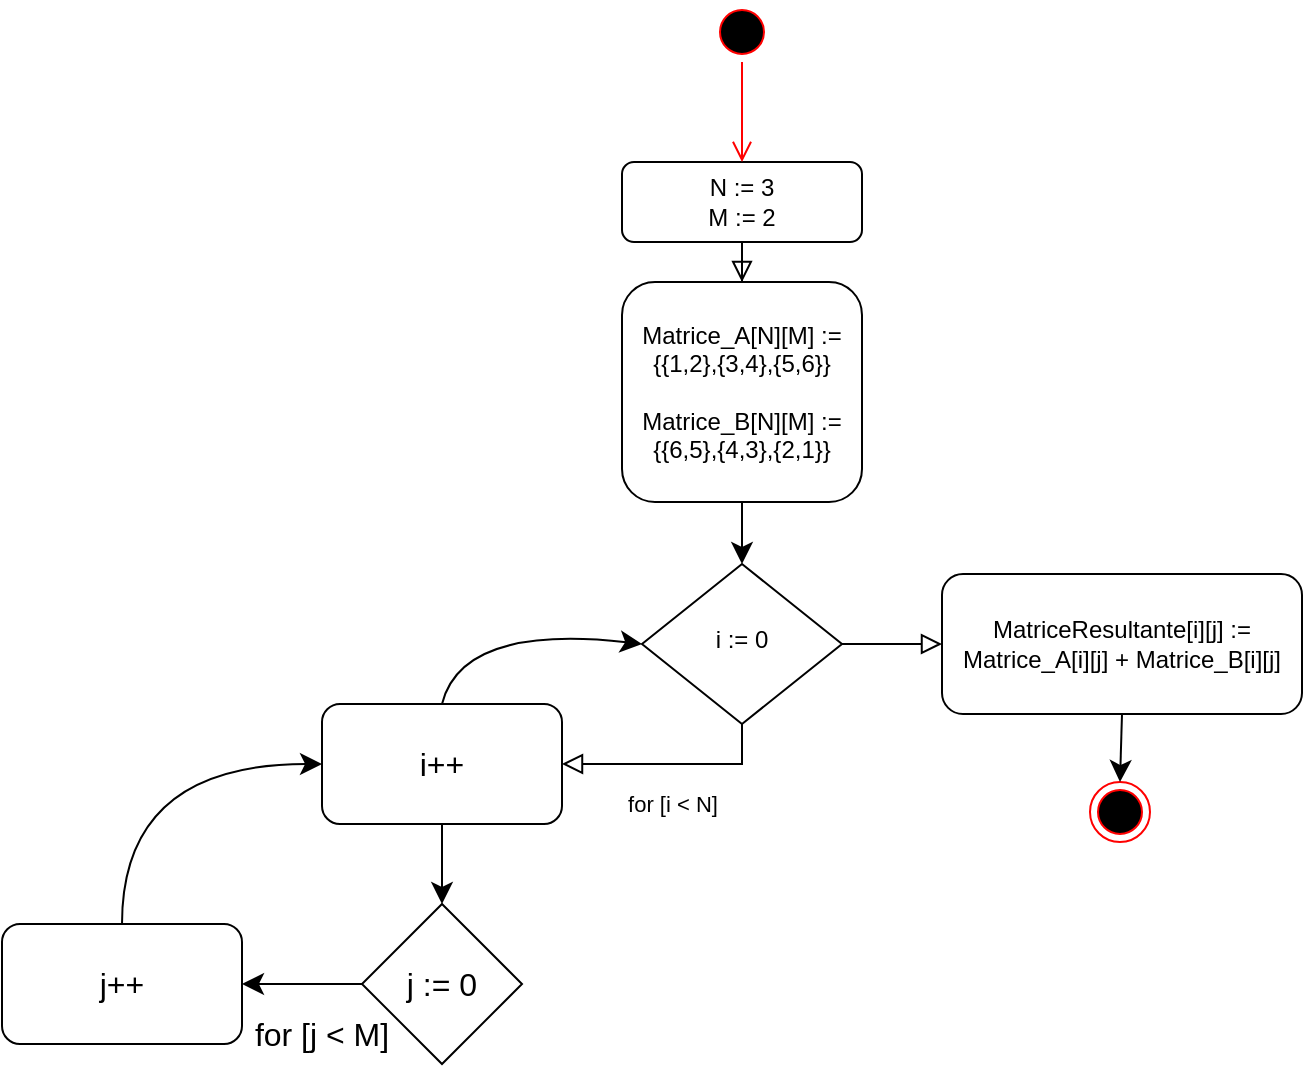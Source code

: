 <mxfile version="21.8.2" type="github">
  <diagram id="C5RBs43oDa-KdzZeNtuy" name="Page-1">
    <mxGraphModel dx="1347" dy="607" grid="1" gridSize="10" guides="1" tooltips="1" connect="1" arrows="1" fold="1" page="1" pageScale="1" pageWidth="827" pageHeight="1169" math="0" shadow="0">
      <root>
        <mxCell id="WIyWlLk6GJQsqaUBKTNV-0" />
        <mxCell id="WIyWlLk6GJQsqaUBKTNV-1" parent="WIyWlLk6GJQsqaUBKTNV-0" />
        <mxCell id="WIyWlLk6GJQsqaUBKTNV-2" value="" style="rounded=0;html=1;jettySize=auto;orthogonalLoop=1;fontSize=11;endArrow=block;endFill=0;endSize=8;strokeWidth=1;shadow=0;labelBackgroundColor=none;edgeStyle=orthogonalEdgeStyle;entryX=0.5;entryY=0;entryDx=0;entryDy=0;" parent="WIyWlLk6GJQsqaUBKTNV-1" source="WIyWlLk6GJQsqaUBKTNV-3" target="WIyWlLk6GJQsqaUBKTNV-12" edge="1">
          <mxGeometry relative="1" as="geometry" />
        </mxCell>
        <mxCell id="WIyWlLk6GJQsqaUBKTNV-3" value="&lt;div&gt;N := 3&lt;/div&gt;&lt;div&gt;M := 2&lt;br&gt;&lt;/div&gt;" style="rounded=1;whiteSpace=wrap;html=1;fontSize=12;glass=0;strokeWidth=1;shadow=0;" parent="WIyWlLk6GJQsqaUBKTNV-1" vertex="1">
          <mxGeometry x="160" y="80" width="120" height="40" as="geometry" />
        </mxCell>
        <mxCell id="WIyWlLk6GJQsqaUBKTNV-4" value="for [i &amp;lt; N]" style="rounded=0;html=1;jettySize=auto;orthogonalLoop=1;fontSize=11;endArrow=block;endFill=0;endSize=8;strokeWidth=1;shadow=0;labelBackgroundColor=none;edgeStyle=orthogonalEdgeStyle;entryX=1;entryY=0.5;entryDx=0;entryDy=0;exitX=0.5;exitY=1;exitDx=0;exitDy=0;" parent="WIyWlLk6GJQsqaUBKTNV-1" source="WIyWlLk6GJQsqaUBKTNV-6" target="tE_9LAzkUmBaq9XF8ns6-4" edge="1">
          <mxGeometry y="20" relative="1" as="geometry">
            <mxPoint as="offset" />
          </mxGeometry>
        </mxCell>
        <mxCell id="WIyWlLk6GJQsqaUBKTNV-5" value="" style="edgeStyle=orthogonalEdgeStyle;rounded=0;html=1;jettySize=auto;orthogonalLoop=1;fontSize=11;endArrow=block;endFill=0;endSize=8;strokeWidth=1;shadow=0;labelBackgroundColor=none;" parent="WIyWlLk6GJQsqaUBKTNV-1" source="WIyWlLk6GJQsqaUBKTNV-6" target="WIyWlLk6GJQsqaUBKTNV-7" edge="1">
          <mxGeometry y="10" relative="1" as="geometry">
            <mxPoint as="offset" />
          </mxGeometry>
        </mxCell>
        <mxCell id="WIyWlLk6GJQsqaUBKTNV-6" value="i := 0" style="rhombus;whiteSpace=wrap;html=1;shadow=0;fontFamily=Helvetica;fontSize=12;align=center;strokeWidth=1;spacing=6;spacingTop=-4;" parent="WIyWlLk6GJQsqaUBKTNV-1" vertex="1">
          <mxGeometry x="170" y="281" width="100" height="80" as="geometry" />
        </mxCell>
        <mxCell id="WIyWlLk6GJQsqaUBKTNV-7" value="MatriceResultante[i][j] := Matrice_A[i][j] + Matrice_B[i][j]" style="rounded=1;whiteSpace=wrap;html=1;fontSize=12;glass=0;strokeWidth=1;shadow=0;" parent="WIyWlLk6GJQsqaUBKTNV-1" vertex="1">
          <mxGeometry x="320" y="286" width="180" height="70" as="geometry" />
        </mxCell>
        <mxCell id="WIyWlLk6GJQsqaUBKTNV-12" value="&lt;div&gt;Matrice_A[N][M] :={{1,2},{3,4},{5,6}}&lt;/div&gt;&lt;div&gt;&lt;br&gt;&lt;/div&gt;&lt;div&gt;Matrice_B[N][M] :={{6,5},{4,3},{2,1}}&lt;br&gt;&lt;/div&gt;" style="rounded=1;whiteSpace=wrap;html=1;fontSize=12;glass=0;strokeWidth=1;shadow=0;" parent="WIyWlLk6GJQsqaUBKTNV-1" vertex="1">
          <mxGeometry x="160" y="140" width="120" height="110" as="geometry" />
        </mxCell>
        <mxCell id="tE_9LAzkUmBaq9XF8ns6-0" value="" style="ellipse;html=1;shape=startState;fillColor=#000000;strokeColor=#ff0000;fontSize=16;" vertex="1" parent="WIyWlLk6GJQsqaUBKTNV-1">
          <mxGeometry x="205" width="30" height="30" as="geometry" />
        </mxCell>
        <mxCell id="tE_9LAzkUmBaq9XF8ns6-1" value="" style="edgeStyle=orthogonalEdgeStyle;html=1;verticalAlign=bottom;endArrow=open;endSize=8;strokeColor=#ff0000;rounded=0;fontSize=12;curved=1;" edge="1" source="tE_9LAzkUmBaq9XF8ns6-0" parent="WIyWlLk6GJQsqaUBKTNV-1">
          <mxGeometry relative="1" as="geometry">
            <mxPoint x="220" y="80" as="targetPoint" />
          </mxGeometry>
        </mxCell>
        <mxCell id="tE_9LAzkUmBaq9XF8ns6-2" value="" style="ellipse;html=1;shape=endState;fillColor=#000000;strokeColor=#ff0000;fontSize=16;container=0;" vertex="1" parent="WIyWlLk6GJQsqaUBKTNV-1">
          <mxGeometry x="394" y="390" width="30" height="30" as="geometry" />
        </mxCell>
        <mxCell id="tE_9LAzkUmBaq9XF8ns6-4" value="i++" style="rounded=1;whiteSpace=wrap;html=1;fontSize=16;" vertex="1" parent="WIyWlLk6GJQsqaUBKTNV-1">
          <mxGeometry x="10" y="351" width="120" height="60" as="geometry" />
        </mxCell>
        <mxCell id="tE_9LAzkUmBaq9XF8ns6-6" value="" style="curved=1;endArrow=classic;html=1;rounded=0;fontSize=12;startSize=8;endSize=8;exitX=0.5;exitY=0;exitDx=0;exitDy=0;entryX=0;entryY=0.5;entryDx=0;entryDy=0;" edge="1" parent="WIyWlLk6GJQsqaUBKTNV-1" source="tE_9LAzkUmBaq9XF8ns6-4" target="WIyWlLk6GJQsqaUBKTNV-6">
          <mxGeometry width="50" height="50" relative="1" as="geometry">
            <mxPoint x="110" y="421" as="sourcePoint" />
            <mxPoint x="160" y="371" as="targetPoint" />
            <Array as="points">
              <mxPoint x="80" y="311" />
            </Array>
          </mxGeometry>
        </mxCell>
        <mxCell id="tE_9LAzkUmBaq9XF8ns6-7" value="j := 0" style="rhombus;whiteSpace=wrap;html=1;fontSize=16;" vertex="1" parent="WIyWlLk6GJQsqaUBKTNV-1">
          <mxGeometry x="30" y="451" width="80" height="80" as="geometry" />
        </mxCell>
        <mxCell id="tE_9LAzkUmBaq9XF8ns6-8" value="" style="endArrow=classic;html=1;rounded=0;fontSize=12;startSize=8;endSize=8;curved=1;exitX=0.5;exitY=1;exitDx=0;exitDy=0;entryX=0.5;entryY=0;entryDx=0;entryDy=0;" edge="1" parent="WIyWlLk6GJQsqaUBKTNV-1" source="tE_9LAzkUmBaq9XF8ns6-4" target="tE_9LAzkUmBaq9XF8ns6-7">
          <mxGeometry width="50" height="50" relative="1" as="geometry">
            <mxPoint x="240" y="421" as="sourcePoint" />
            <mxPoint x="290" y="371" as="targetPoint" />
          </mxGeometry>
        </mxCell>
        <mxCell id="tE_9LAzkUmBaq9XF8ns6-10" value="" style="endArrow=classic;html=1;rounded=0;fontSize=12;startSize=8;endSize=8;curved=1;exitX=0;exitY=0.5;exitDx=0;exitDy=0;" edge="1" parent="WIyWlLk6GJQsqaUBKTNV-1" source="tE_9LAzkUmBaq9XF8ns6-7" target="tE_9LAzkUmBaq9XF8ns6-11">
          <mxGeometry width="50" height="50" relative="1" as="geometry">
            <mxPoint x="10" y="521" as="sourcePoint" />
            <mxPoint x="-38" y="490" as="targetPoint" />
          </mxGeometry>
        </mxCell>
        <mxCell id="tE_9LAzkUmBaq9XF8ns6-11" value="j++" style="rounded=1;whiteSpace=wrap;html=1;fontSize=16;" vertex="1" parent="WIyWlLk6GJQsqaUBKTNV-1">
          <mxGeometry x="-150" y="461" width="120" height="60" as="geometry" />
        </mxCell>
        <mxCell id="tE_9LAzkUmBaq9XF8ns6-12" value="" style="endArrow=classic;html=1;rounded=0;fontSize=12;startSize=8;endSize=8;curved=1;exitX=0.5;exitY=0;exitDx=0;exitDy=0;entryX=0;entryY=0.5;entryDx=0;entryDy=0;" edge="1" parent="WIyWlLk6GJQsqaUBKTNV-1" source="tE_9LAzkUmBaq9XF8ns6-11" target="tE_9LAzkUmBaq9XF8ns6-4">
          <mxGeometry width="50" height="50" relative="1" as="geometry">
            <mxPoint x="-110" y="421" as="sourcePoint" />
            <mxPoint x="-60" y="371" as="targetPoint" />
            <Array as="points">
              <mxPoint x="-90" y="381" />
            </Array>
          </mxGeometry>
        </mxCell>
        <mxCell id="tE_9LAzkUmBaq9XF8ns6-14" value="for [j &amp;lt; M]" style="text;html=1;strokeColor=none;fillColor=none;align=center;verticalAlign=middle;whiteSpace=wrap;rounded=0;fontSize=16;" vertex="1" parent="WIyWlLk6GJQsqaUBKTNV-1">
          <mxGeometry x="-30" y="511" width="80" height="10" as="geometry" />
        </mxCell>
        <mxCell id="tE_9LAzkUmBaq9XF8ns6-15" value="" style="endArrow=classic;html=1;rounded=0;fontSize=12;startSize=8;endSize=8;curved=1;exitX=0.5;exitY=1;exitDx=0;exitDy=0;entryX=0.5;entryY=0;entryDx=0;entryDy=0;" edge="1" parent="WIyWlLk6GJQsqaUBKTNV-1" source="WIyWlLk6GJQsqaUBKTNV-12" target="WIyWlLk6GJQsqaUBKTNV-6">
          <mxGeometry width="50" height="50" relative="1" as="geometry">
            <mxPoint x="30" y="380" as="sourcePoint" />
            <mxPoint x="80" y="330" as="targetPoint" />
          </mxGeometry>
        </mxCell>
        <mxCell id="tE_9LAzkUmBaq9XF8ns6-16" value="" style="endArrow=classic;html=1;rounded=0;fontSize=12;startSize=8;endSize=8;curved=1;exitX=0.5;exitY=1;exitDx=0;exitDy=0;entryX=0.5;entryY=0;entryDx=0;entryDy=0;" edge="1" parent="WIyWlLk6GJQsqaUBKTNV-1" source="WIyWlLk6GJQsqaUBKTNV-7" target="tE_9LAzkUmBaq9XF8ns6-2">
          <mxGeometry width="50" height="50" relative="1" as="geometry">
            <mxPoint x="380" y="380" as="sourcePoint" />
            <mxPoint x="430" y="330" as="targetPoint" />
          </mxGeometry>
        </mxCell>
      </root>
    </mxGraphModel>
  </diagram>
</mxfile>
